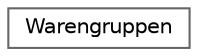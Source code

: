 digraph "Grafische Darstellung der Klassenhierarchie"
{
 // INTERACTIVE_SVG=YES
 // LATEX_PDF_SIZE
  bgcolor="transparent";
  edge [fontname=Helvetica,fontsize=10,labelfontname=Helvetica,labelfontsize=10];
  node [fontname=Helvetica,fontsize=10,shape=box,height=0.2,width=0.4];
  rankdir="LR";
  Node0 [id="Node000000",label="Warengruppen",height=0.2,width=0.4,color="grey40", fillcolor="white", style="filled",URL="$classWarengruppen.html",tooltip=" "];
}
